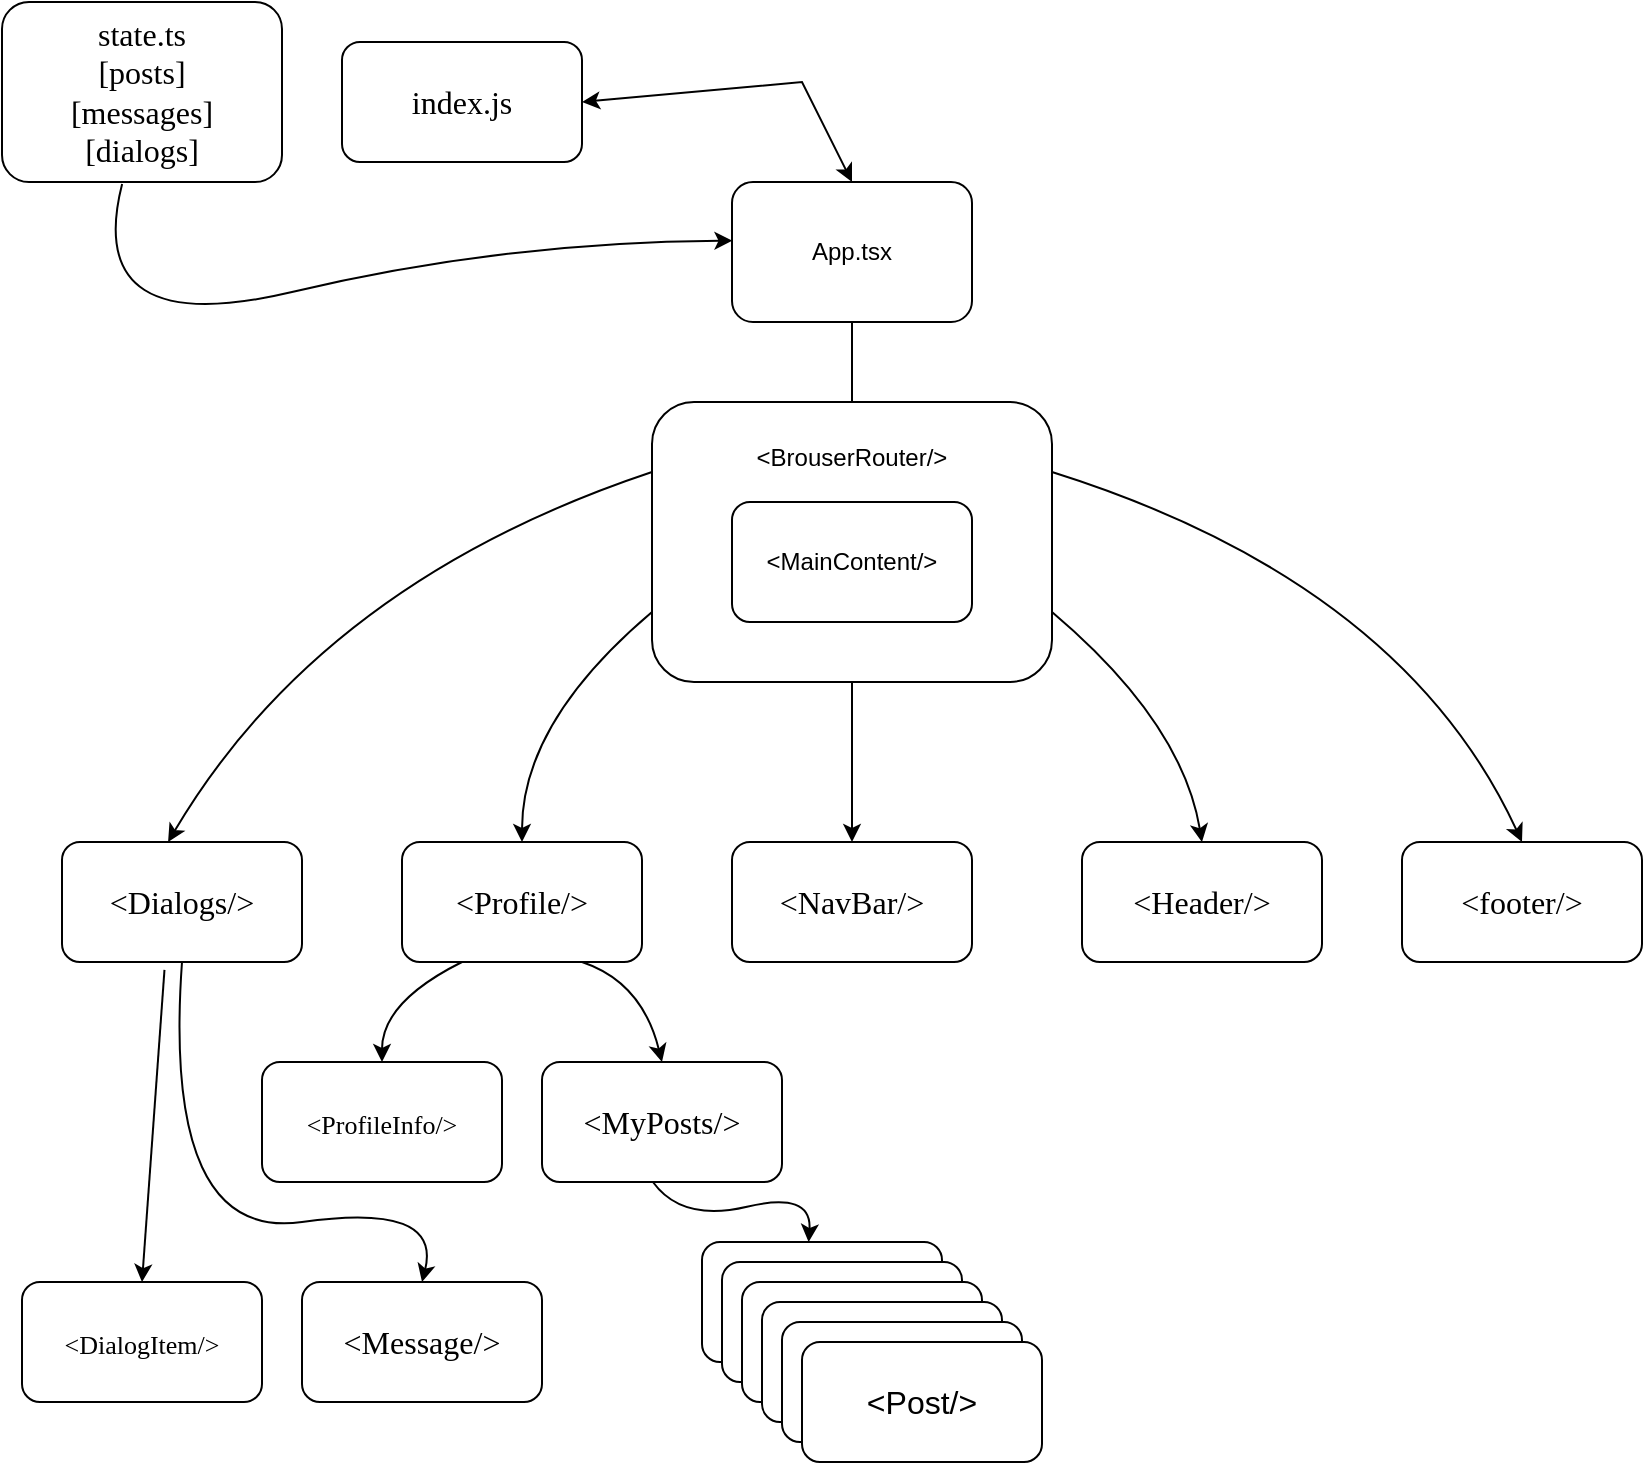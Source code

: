 <mxfile version="21.7.0" type="github">
  <diagram name="Page-1" id="cUsv9AFWHgyIEAeBlhUq">
    <mxGraphModel dx="1674" dy="790" grid="1" gridSize="10" guides="1" tooltips="1" connect="1" arrows="1" fold="1" page="1" pageScale="1" pageWidth="850" pageHeight="1100" background="none" math="0" shadow="0">
      <root>
        <mxCell id="0" />
        <mxCell id="1" parent="0" />
        <mxCell id="0kpnpTsTnSq4tK5dPo8a-8" value="&lt;font face=&quot;Lucida Console&quot; style=&quot;font-size: 16px;&quot;&gt;index.js&lt;/font&gt;" style="rounded=1;whiteSpace=wrap;html=1;fontSize=16;" parent="1" vertex="1">
          <mxGeometry x="170" y="20" width="120" height="60" as="geometry" />
        </mxCell>
        <mxCell id="0kpnpTsTnSq4tK5dPo8a-13" style="edgeStyle=orthogonalEdgeStyle;rounded=0;orthogonalLoop=1;jettySize=auto;html=1;entryX=0.5;entryY=0;entryDx=0;entryDy=0;" parent="1" source="0kpnpTsTnSq4tK5dPo8a-9" target="0kpnpTsTnSq4tK5dPo8a-16" edge="1">
          <mxGeometry relative="1" as="geometry">
            <mxPoint x="425" y="240" as="targetPoint" />
          </mxGeometry>
        </mxCell>
        <mxCell id="0kpnpTsTnSq4tK5dPo8a-9" value="App.tsx" style="rounded=1;whiteSpace=wrap;html=1;" parent="1" vertex="1">
          <mxGeometry x="365" y="90" width="120" height="70" as="geometry" />
        </mxCell>
        <mxCell id="0kpnpTsTnSq4tK5dPo8a-30" style="edgeStyle=orthogonalEdgeStyle;rounded=0;orthogonalLoop=1;jettySize=auto;html=1;exitX=0.5;exitY=1;exitDx=0;exitDy=0;entryX=0.5;entryY=0;entryDx=0;entryDy=0;" parent="1" source="0kpnpTsTnSq4tK5dPo8a-14" target="0kpnpTsTnSq4tK5dPo8a-20" edge="1">
          <mxGeometry relative="1" as="geometry" />
        </mxCell>
        <mxCell id="0kpnpTsTnSq4tK5dPo8a-14" value="&lt;br style=&quot;border-color: var(--border-color);&quot;&gt;&amp;lt;BrouserRouter/&amp;gt;" style="rounded=1;whiteSpace=wrap;html=1;verticalAlign=top;" parent="1" vertex="1">
          <mxGeometry x="325" y="200" width="200" height="140" as="geometry" />
        </mxCell>
        <mxCell id="0kpnpTsTnSq4tK5dPo8a-16" value="&amp;lt;MainContent/&amp;gt;" style="rounded=1;whiteSpace=wrap;html=1;" parent="1" vertex="1">
          <mxGeometry x="365" y="250" width="120" height="60" as="geometry" />
        </mxCell>
        <mxCell id="0kpnpTsTnSq4tK5dPo8a-17" value="&lt;font face=&quot;Lucida Console&quot; style=&quot;font-size: 16px;&quot;&gt;&amp;lt;Dialogs/&amp;gt;&lt;/font&gt;" style="rounded=1;whiteSpace=wrap;html=1;fontSize=16;" parent="1" vertex="1">
          <mxGeometry x="30" y="420" width="120" height="60" as="geometry" />
        </mxCell>
        <mxCell id="0kpnpTsTnSq4tK5dPo8a-18" value="" style="curved=1;endArrow=classic;html=1;rounded=0;entryX=0.442;entryY=0;entryDx=0;entryDy=0;entryPerimeter=0;exitX=0;exitY=0.25;exitDx=0;exitDy=0;" parent="1" source="0kpnpTsTnSq4tK5dPo8a-14" target="0kpnpTsTnSq4tK5dPo8a-17" edge="1">
          <mxGeometry width="50" height="50" relative="1" as="geometry">
            <mxPoint x="320" y="280" as="sourcePoint" />
            <mxPoint x="700" y="240" as="targetPoint" />
            <Array as="points">
              <mxPoint x="160" y="290" />
            </Array>
          </mxGeometry>
        </mxCell>
        <mxCell id="0kpnpTsTnSq4tK5dPo8a-19" value="&lt;font face=&quot;Lucida Console&quot; style=&quot;font-size: 16px;&quot;&gt;&amp;lt;Profile/&amp;gt;&lt;/font&gt;" style="rounded=1;whiteSpace=wrap;html=1;fontSize=16;" parent="1" vertex="1">
          <mxGeometry x="200" y="420" width="120" height="60" as="geometry" />
        </mxCell>
        <mxCell id="0kpnpTsTnSq4tK5dPo8a-20" value="&lt;font face=&quot;Lucida Console&quot; style=&quot;font-size: 16px;&quot;&gt;&amp;lt;NavBar/&amp;gt;&lt;/font&gt;" style="rounded=1;whiteSpace=wrap;html=1;fontSize=16;" parent="1" vertex="1">
          <mxGeometry x="365" y="420" width="120" height="60" as="geometry" />
        </mxCell>
        <mxCell id="0kpnpTsTnSq4tK5dPo8a-21" value="&lt;font face=&quot;Lucida Console&quot; style=&quot;font-size: 16px;&quot;&gt;&amp;lt;Header/&amp;gt;&lt;/font&gt;" style="rounded=1;whiteSpace=wrap;html=1;fontSize=16;" parent="1" vertex="1">
          <mxGeometry x="540" y="420" width="120" height="60" as="geometry" />
        </mxCell>
        <mxCell id="0kpnpTsTnSq4tK5dPo8a-22" value="&lt;font face=&quot;Lucida Console&quot; style=&quot;font-size: 16px;&quot;&gt;&amp;lt;footer/&amp;gt;&lt;/font&gt;" style="rounded=1;whiteSpace=wrap;html=1;fontSize=16;" parent="1" vertex="1">
          <mxGeometry x="700" y="420" width="120" height="60" as="geometry" />
        </mxCell>
        <mxCell id="0kpnpTsTnSq4tK5dPo8a-24" value="" style="curved=1;endArrow=classic;html=1;rounded=0;exitX=0;exitY=0.75;exitDx=0;exitDy=0;entryX=0.5;entryY=0;entryDx=0;entryDy=0;" parent="1" source="0kpnpTsTnSq4tK5dPo8a-14" target="0kpnpTsTnSq4tK5dPo8a-19" edge="1">
          <mxGeometry width="50" height="50" relative="1" as="geometry">
            <mxPoint x="335" y="330" as="sourcePoint" />
            <mxPoint x="93" y="430" as="targetPoint" />
            <Array as="points">
              <mxPoint x="260" y="360" />
            </Array>
          </mxGeometry>
        </mxCell>
        <mxCell id="0kpnpTsTnSq4tK5dPo8a-33" value="" style="curved=1;endArrow=classic;html=1;rounded=0;exitX=1;exitY=0.75;exitDx=0;exitDy=0;entryX=0.5;entryY=0;entryDx=0;entryDy=0;" parent="1" source="0kpnpTsTnSq4tK5dPo8a-14" target="0kpnpTsTnSq4tK5dPo8a-21" edge="1">
          <mxGeometry width="50" height="50" relative="1" as="geometry">
            <mxPoint x="640" y="400" as="sourcePoint" />
            <mxPoint x="700" y="440" as="targetPoint" />
            <Array as="points">
              <mxPoint x="590" y="360" />
            </Array>
          </mxGeometry>
        </mxCell>
        <mxCell id="0kpnpTsTnSq4tK5dPo8a-36" value="" style="curved=1;endArrow=classic;html=1;rounded=0;exitX=1;exitY=0.25;exitDx=0;exitDy=0;entryX=0.5;entryY=0;entryDx=0;entryDy=0;" parent="1" source="0kpnpTsTnSq4tK5dPo8a-14" target="0kpnpTsTnSq4tK5dPo8a-22" edge="1">
          <mxGeometry width="50" height="50" relative="1" as="geometry">
            <mxPoint x="690" y="355" as="sourcePoint" />
            <mxPoint x="765" y="420" as="targetPoint" />
            <Array as="points">
              <mxPoint x="700" y="290" />
            </Array>
          </mxGeometry>
        </mxCell>
        <mxCell id="0kpnpTsTnSq4tK5dPo8a-38" value="&lt;font face=&quot;Lucida Console&quot; style=&quot;font-size: 13px;&quot;&gt;&amp;lt;ProfileInfo/&amp;gt;&lt;/font&gt;" style="rounded=1;whiteSpace=wrap;html=1;fontSize=16;" parent="1" vertex="1">
          <mxGeometry x="130" y="530" width="120" height="60" as="geometry" />
        </mxCell>
        <mxCell id="0kpnpTsTnSq4tK5dPo8a-39" value="&lt;font face=&quot;Lucida Console&quot;&gt;&amp;lt;MyPosts/&amp;gt;&lt;/font&gt;" style="rounded=1;whiteSpace=wrap;html=1;fontSize=16;" parent="1" vertex="1">
          <mxGeometry x="270" y="530" width="120" height="60" as="geometry" />
        </mxCell>
        <mxCell id="0kpnpTsTnSq4tK5dPo8a-40" value="&amp;lt;Post/&amp;gt;" style="rounded=1;whiteSpace=wrap;html=1;fontSize=16;" parent="1" vertex="1">
          <mxGeometry x="350" y="620" width="120" height="60" as="geometry" />
        </mxCell>
        <mxCell id="0kpnpTsTnSq4tK5dPo8a-41" value="&amp;lt;Post/&amp;gt;" style="rounded=1;whiteSpace=wrap;html=1;fontSize=16;" parent="1" vertex="1">
          <mxGeometry x="360" y="630" width="120" height="60" as="geometry" />
        </mxCell>
        <mxCell id="0kpnpTsTnSq4tK5dPo8a-42" value="&amp;lt;Post/&amp;gt;" style="rounded=1;whiteSpace=wrap;html=1;fontSize=16;" parent="1" vertex="1">
          <mxGeometry x="370" y="640" width="120" height="60" as="geometry" />
        </mxCell>
        <mxCell id="0kpnpTsTnSq4tK5dPo8a-43" value="&amp;lt;Post/&amp;gt;" style="rounded=1;whiteSpace=wrap;html=1;fontSize=16;" parent="1" vertex="1">
          <mxGeometry x="380" y="650" width="120" height="60" as="geometry" />
        </mxCell>
        <mxCell id="0kpnpTsTnSq4tK5dPo8a-44" value="&amp;lt;Post/&amp;gt;" style="rounded=1;whiteSpace=wrap;html=1;fontSize=16;" parent="1" vertex="1">
          <mxGeometry x="390" y="660" width="120" height="60" as="geometry" />
        </mxCell>
        <mxCell id="0kpnpTsTnSq4tK5dPo8a-45" value="&amp;lt;Post/&amp;gt;" style="rounded=1;whiteSpace=wrap;html=1;fontSize=16;" parent="1" vertex="1">
          <mxGeometry x="400" y="670" width="120" height="60" as="geometry" />
        </mxCell>
        <mxCell id="0kpnpTsTnSq4tK5dPo8a-46" value="" style="curved=1;endArrow=classic;html=1;rounded=0;exitX=0.25;exitY=1;exitDx=0;exitDy=0;entryX=0.5;entryY=0;entryDx=0;entryDy=0;" parent="1" source="0kpnpTsTnSq4tK5dPo8a-19" target="0kpnpTsTnSq4tK5dPo8a-38" edge="1">
          <mxGeometry width="50" height="50" relative="1" as="geometry">
            <mxPoint x="510" y="560" as="sourcePoint" />
            <mxPoint x="560" y="510" as="targetPoint" />
            <Array as="points">
              <mxPoint x="190" y="500" />
            </Array>
          </mxGeometry>
        </mxCell>
        <mxCell id="0kpnpTsTnSq4tK5dPo8a-50" value="" style="curved=1;endArrow=classic;html=1;rounded=0;exitX=0.75;exitY=1;exitDx=0;exitDy=0;entryX=0.5;entryY=0;entryDx=0;entryDy=0;" parent="1" source="0kpnpTsTnSq4tK5dPo8a-19" target="0kpnpTsTnSq4tK5dPo8a-39" edge="1">
          <mxGeometry width="50" height="50" relative="1" as="geometry">
            <mxPoint x="240" y="490" as="sourcePoint" />
            <mxPoint x="200" y="540" as="targetPoint" />
            <Array as="points">
              <mxPoint x="320" y="490" />
            </Array>
          </mxGeometry>
        </mxCell>
        <mxCell id="0kpnpTsTnSq4tK5dPo8a-52" value="" style="curved=1;endArrow=classic;html=1;rounded=0;exitX=0.463;exitY=1.002;exitDx=0;exitDy=0;entryX=0.486;entryY=-0.078;entryDx=0;entryDy=0;entryPerimeter=0;exitPerimeter=0;" parent="1" source="0kpnpTsTnSq4tK5dPo8a-39" edge="1">
          <mxGeometry width="50" height="50" relative="1" as="geometry">
            <mxPoint x="325" y="594.68" as="sourcePoint" />
            <mxPoint x="403.32" y="620.0" as="targetPoint" />
            <Array as="points">
              <mxPoint x="340" y="610" />
              <mxPoint x="405" y="594.68" />
            </Array>
          </mxGeometry>
        </mxCell>
        <mxCell id="0kpnpTsTnSq4tK5dPo8a-53" value="&lt;font face=&quot;Lucida Console&quot; style=&quot;font-size: 13px;&quot;&gt;&amp;lt;DialogItem/&amp;gt;&lt;/font&gt;" style="rounded=1;whiteSpace=wrap;html=1;fontSize=16;" parent="1" vertex="1">
          <mxGeometry x="10" y="640" width="120" height="60" as="geometry" />
        </mxCell>
        <mxCell id="0kpnpTsTnSq4tK5dPo8a-54" value="&lt;font face=&quot;Lucida Console&quot;&gt;&amp;lt;Message/&amp;gt;&lt;/font&gt;" style="rounded=1;whiteSpace=wrap;html=1;fontSize=16;" parent="1" vertex="1">
          <mxGeometry x="150" y="640" width="120" height="60" as="geometry" />
        </mxCell>
        <mxCell id="0kpnpTsTnSq4tK5dPo8a-55" value="" style="curved=1;endArrow=classic;html=1;rounded=0;exitX=0.427;exitY=1.066;exitDx=0;exitDy=0;exitPerimeter=0;entryX=0.5;entryY=0;entryDx=0;entryDy=0;" parent="1" source="0kpnpTsTnSq4tK5dPo8a-17" target="0kpnpTsTnSq4tK5dPo8a-53" edge="1">
          <mxGeometry width="50" height="50" relative="1" as="geometry">
            <mxPoint x="380" y="440" as="sourcePoint" />
            <mxPoint x="430" y="390" as="targetPoint" />
            <Array as="points" />
          </mxGeometry>
        </mxCell>
        <mxCell id="0kpnpTsTnSq4tK5dPo8a-56" value="" style="curved=1;endArrow=classic;html=1;rounded=0;exitX=0.5;exitY=1;exitDx=0;exitDy=0;entryX=0.5;entryY=0;entryDx=0;entryDy=0;" parent="1" source="0kpnpTsTnSq4tK5dPo8a-17" target="0kpnpTsTnSq4tK5dPo8a-54" edge="1">
          <mxGeometry width="50" height="50" relative="1" as="geometry">
            <mxPoint x="91" y="494" as="sourcePoint" />
            <mxPoint x="80" y="650" as="targetPoint" />
            <Array as="points">
              <mxPoint x="80" y="620" />
              <mxPoint x="220" y="600" />
            </Array>
          </mxGeometry>
        </mxCell>
        <mxCell id="Ocmw8eV9wPEZInLaryih-1" value="&lt;font face=&quot;Lucida Console&quot;&gt;state.ts&lt;br&gt;[posts]&lt;br&gt;[messages]&lt;br&gt;[dialogs]&lt;br&gt;&lt;/font&gt;" style="rounded=1;whiteSpace=wrap;html=1;fontSize=16;" vertex="1" parent="1">
          <mxGeometry width="140" height="90" as="geometry" />
        </mxCell>
        <mxCell id="Ocmw8eV9wPEZInLaryih-2" value="" style="curved=1;endArrow=classic;html=1;rounded=0;exitX=0.429;exitY=1.011;exitDx=0;exitDy=0;exitPerimeter=0;entryX=0.002;entryY=0.419;entryDx=0;entryDy=0;entryPerimeter=0;" edge="1" parent="1" source="Ocmw8eV9wPEZInLaryih-1" target="0kpnpTsTnSq4tK5dPo8a-9">
          <mxGeometry width="50" height="50" relative="1" as="geometry">
            <mxPoint x="250" y="140" as="sourcePoint" />
            <mxPoint x="360" y="120" as="targetPoint" />
            <Array as="points">
              <mxPoint x="40" y="170" />
              <mxPoint x="250" y="120" />
            </Array>
          </mxGeometry>
        </mxCell>
        <mxCell id="Ocmw8eV9wPEZInLaryih-3" value="" style="endArrow=classic;startArrow=classic;html=1;rounded=0;exitX=1;exitY=0.5;exitDx=0;exitDy=0;entryX=0.5;entryY=0;entryDx=0;entryDy=0;" edge="1" parent="1" source="0kpnpTsTnSq4tK5dPo8a-8" target="0kpnpTsTnSq4tK5dPo8a-9">
          <mxGeometry width="50" height="50" relative="1" as="geometry">
            <mxPoint x="340" y="120" as="sourcePoint" />
            <mxPoint x="390" y="70" as="targetPoint" />
            <Array as="points">
              <mxPoint x="400" y="40" />
            </Array>
          </mxGeometry>
        </mxCell>
      </root>
    </mxGraphModel>
  </diagram>
</mxfile>
